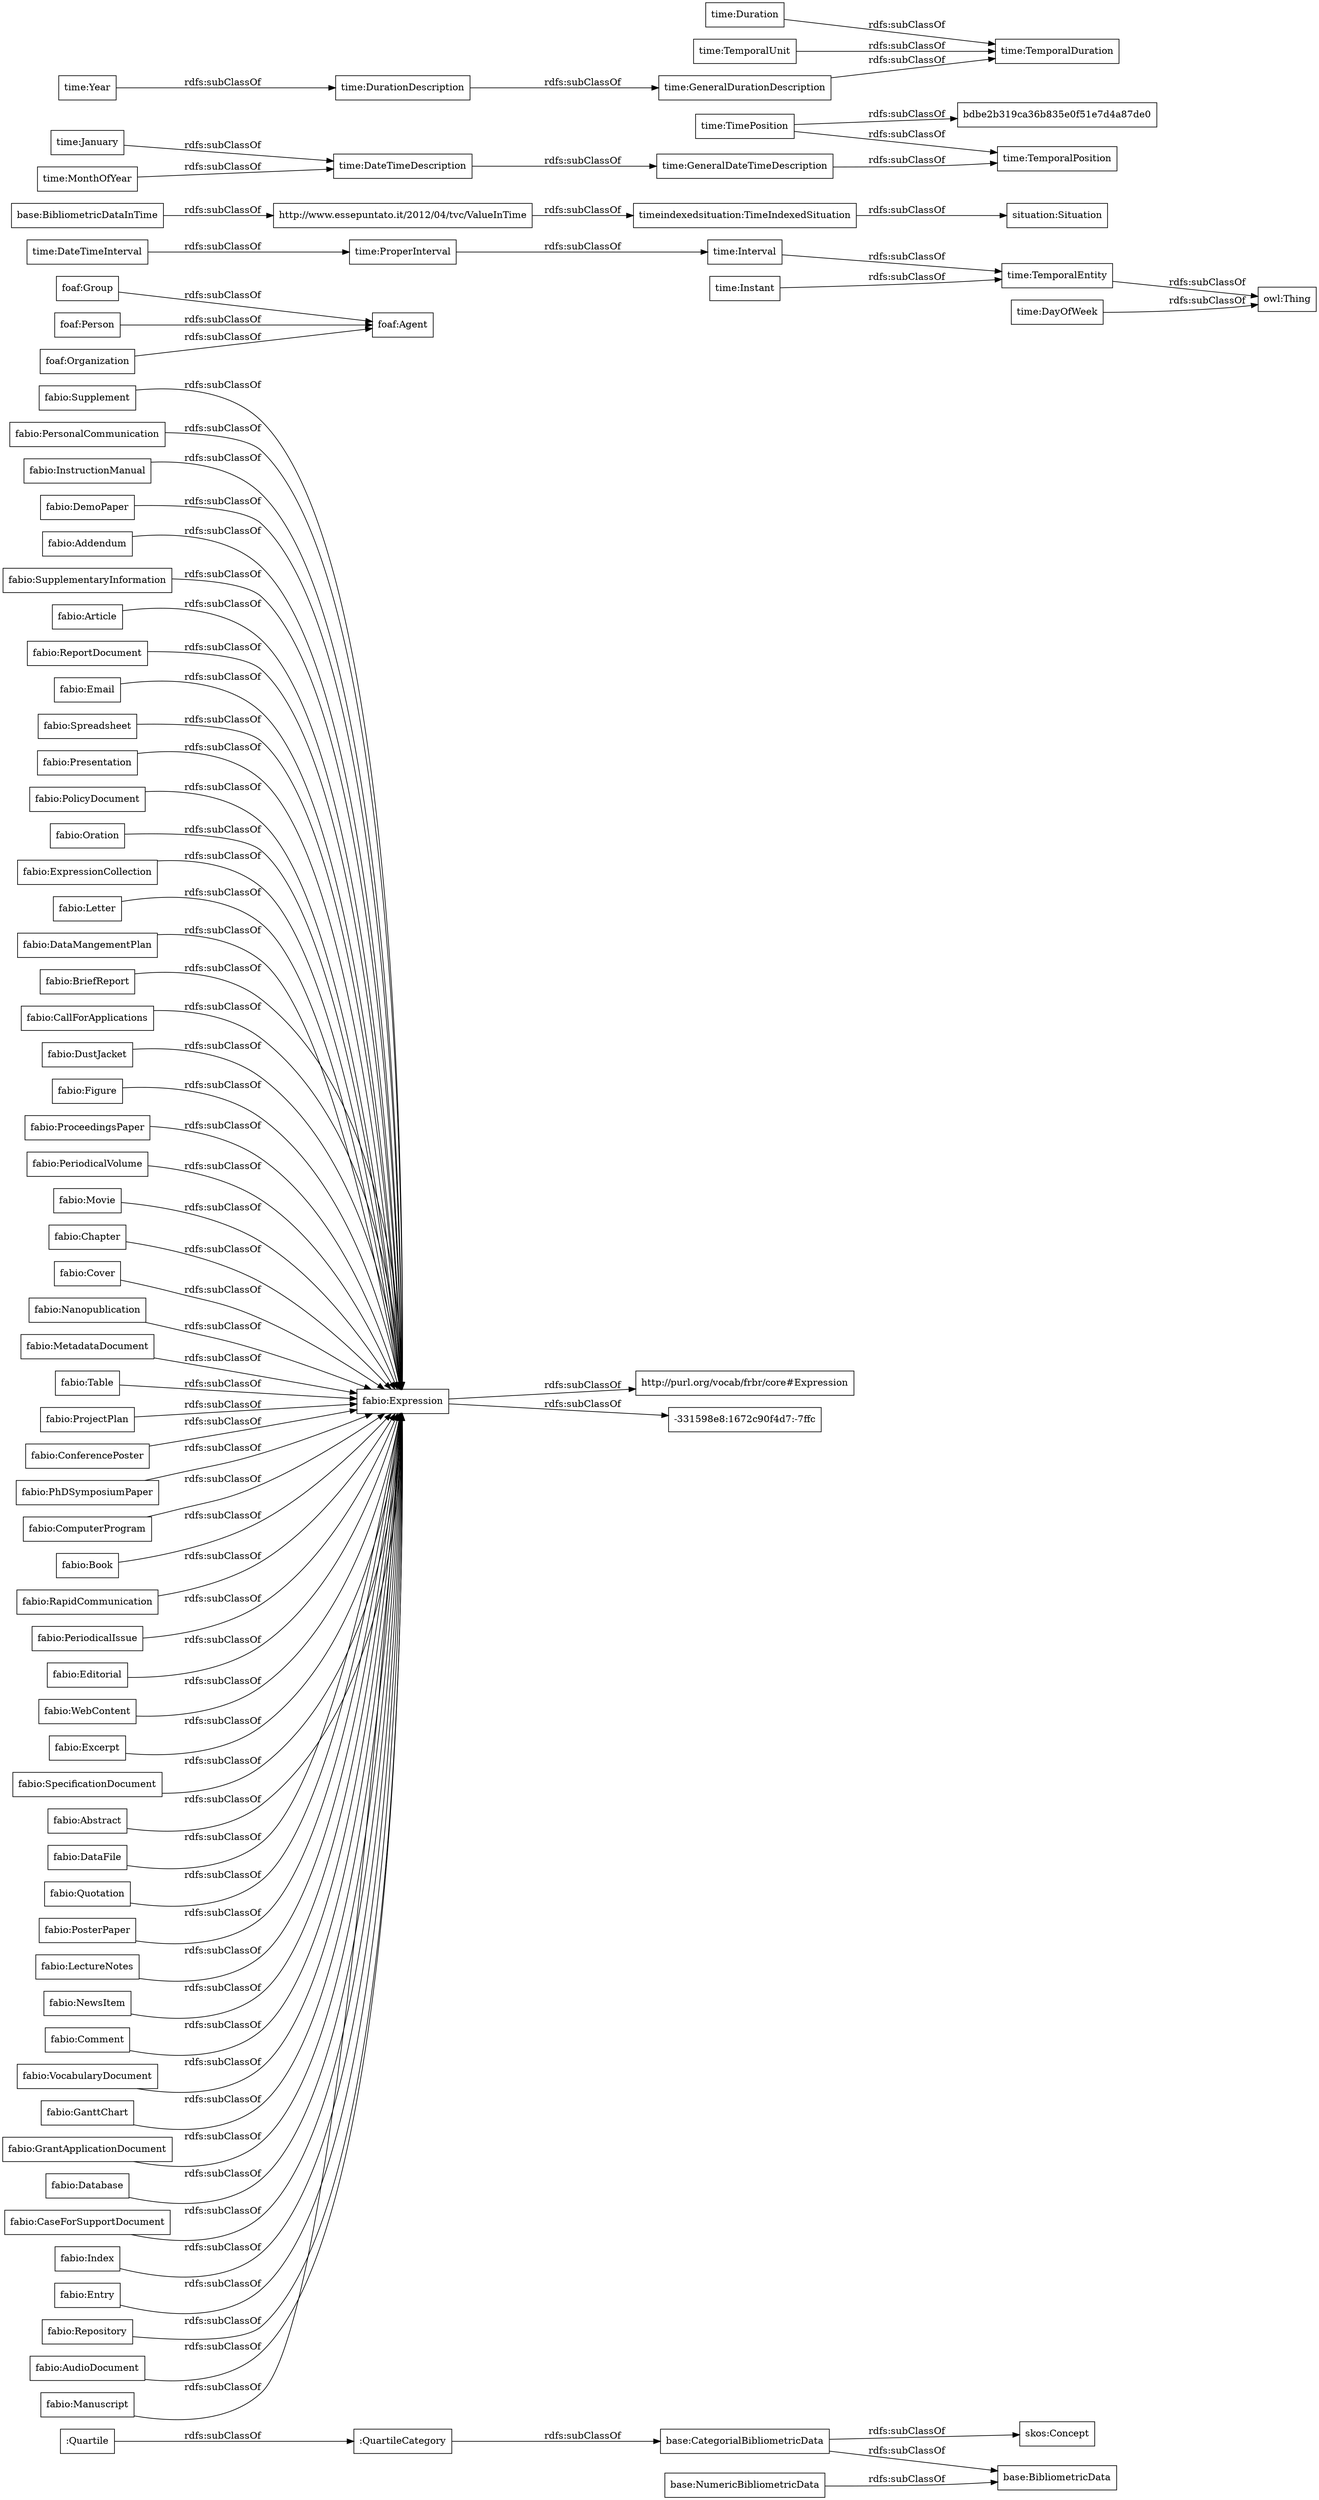 digraph ar2dtool_diagram { 
rankdir=LR;
size="1000"
node [shape = rectangle, color="black"]; ":Quartile" "fabio:Supplement" "fabio:PersonalCommunication" "fabio:InstructionManual" "fabio:DemoPaper" "fabio:Addendum" "fabio:SupplementaryInformation" "fabio:Article" "fabio:ReportDocument" "http://purl.org/vocab/frbr/core#Expression" "fabio:Email" "fabio:Spreadsheet" "fabio:Presentation" "fabio:PolicyDocument" "fabio:Oration" "foaf:Group" "fabio:ExpressionCollection" "fabio:Letter" "fabio:DataMangementPlan" "fabio:BriefReport" "fabio:CallForApplications" "fabio:DustJacket" "foaf:Person" "fabio:Figure" "fabio:ProceedingsPaper" "-331598e8:1672c90f4d7:-7ffc" "fabio:PeriodicalVolume" "fabio:Movie" "fabio:Chapter" "fabio:Cover" "fabio:Nanopublication" "fabio:MetadataDocument" "fabio:Table" "fabio:ProjectPlan" "fabio:ConferencePoster" "fabio:PhDSymposiumPaper" ":QuartileCategory" "fabio:ComputerProgram" "foaf:Organization" "fabio:Book" "fabio:RapidCommunication" "fabio:PeriodicalIssue" "fabio:Editorial" "foaf:Agent" "fabio:WebContent" "fabio:Excerpt" "fabio:SpecificationDocument" "fabio:Abstract" "fabio:DataFile" "fabio:Quotation" "fabio:PosterPaper" "fabio:LectureNotes" "fabio:NewsItem" "fabio:Comment" "fabio:VocabularyDocument" "owl:Thing" "fabio:GanttChart" "fabio:GrantApplicationDocument" "fabio:Database" "fabio:Expression" "fabio:CaseForSupportDocument" "fabio:Index" "fabio:Entry" "fabio:Repository" "fabio:AudioDocument" "fabio:Manuscript" "base:NumericBibliometricData" "base:CategorialBibliometricData" "time:Interval" "skos:Concept" "http://www.essepuntato.it/2012/04/tvc/ValueInTime" "base:BibliometricDataInTime" "base:BibliometricData" "time:GeneralDateTimeDescription" "time:DateTimeInterval" "time:DurationDescription" "time:TemporalDuration" "time:Duration" "time:GeneralDurationDescription" "time:January" "time:ProperInterval" "time:TimePosition" "time:TemporalPosition" "time:TemporalEntity" "time:Year" "time:MonthOfYear" "bdbe2b319ca36b835e0f51e7d4a87de0" "time:DateTimeDescription" "time:TemporalUnit" "time:Instant" "time:DayOfWeek" "timeindexedsituation:TimeIndexedSituation" "situation:Situation" ; /*classes style*/
	"time:DateTimeDescription" -> "time:GeneralDateTimeDescription" [ label = "rdfs:subClassOf" ];
	"fabio:Presentation" -> "fabio:Expression" [ label = "rdfs:subClassOf" ];
	"time:Instant" -> "time:TemporalEntity" [ label = "rdfs:subClassOf" ];
	":Quartile" -> ":QuartileCategory" [ label = "rdfs:subClassOf" ];
	"fabio:PhDSymposiumPaper" -> "fabio:Expression" [ label = "rdfs:subClassOf" ];
	"fabio:Book" -> "fabio:Expression" [ label = "rdfs:subClassOf" ];
	"fabio:Oration" -> "fabio:Expression" [ label = "rdfs:subClassOf" ];
	"fabio:Cover" -> "fabio:Expression" [ label = "rdfs:subClassOf" ];
	"base:BibliometricDataInTime" -> "http://www.essepuntato.it/2012/04/tvc/ValueInTime" [ label = "rdfs:subClassOf" ];
	"http://www.essepuntato.it/2012/04/tvc/ValueInTime" -> "timeindexedsituation:TimeIndexedSituation" [ label = "rdfs:subClassOf" ];
	"fabio:Article" -> "fabio:Expression" [ label = "rdfs:subClassOf" ];
	"time:ProperInterval" -> "time:Interval" [ label = "rdfs:subClassOf" ];
	"fabio:Supplement" -> "fabio:Expression" [ label = "rdfs:subClassOf" ];
	"fabio:BriefReport" -> "fabio:Expression" [ label = "rdfs:subClassOf" ];
	"fabio:ExpressionCollection" -> "fabio:Expression" [ label = "rdfs:subClassOf" ];
	"time:MonthOfYear" -> "time:DateTimeDescription" [ label = "rdfs:subClassOf" ];
	"fabio:MetadataDocument" -> "fabio:Expression" [ label = "rdfs:subClassOf" ];
	"fabio:SpecificationDocument" -> "fabio:Expression" [ label = "rdfs:subClassOf" ];
	"fabio:ProjectPlan" -> "fabio:Expression" [ label = "rdfs:subClassOf" ];
	"fabio:Table" -> "fabio:Expression" [ label = "rdfs:subClassOf" ];
	"fabio:Entry" -> "fabio:Expression" [ label = "rdfs:subClassOf" ];
	"fabio:Editorial" -> "fabio:Expression" [ label = "rdfs:subClassOf" ];
	"fabio:SupplementaryInformation" -> "fabio:Expression" [ label = "rdfs:subClassOf" ];
	"base:NumericBibliometricData" -> "base:BibliometricData" [ label = "rdfs:subClassOf" ];
	"fabio:Addendum" -> "fabio:Expression" [ label = "rdfs:subClassOf" ];
	"time:Duration" -> "time:TemporalDuration" [ label = "rdfs:subClassOf" ];
	"fabio:Letter" -> "fabio:Expression" [ label = "rdfs:subClassOf" ];
	"fabio:DataFile" -> "fabio:Expression" [ label = "rdfs:subClassOf" ];
	"fabio:GanttChart" -> "fabio:Expression" [ label = "rdfs:subClassOf" ];
	":QuartileCategory" -> "base:CategorialBibliometricData" [ label = "rdfs:subClassOf" ];
	"fabio:GrantApplicationDocument" -> "fabio:Expression" [ label = "rdfs:subClassOf" ];
	"fabio:DustJacket" -> "fabio:Expression" [ label = "rdfs:subClassOf" ];
	"fabio:WebContent" -> "fabio:Expression" [ label = "rdfs:subClassOf" ];
	"fabio:Email" -> "fabio:Expression" [ label = "rdfs:subClassOf" ];
	"foaf:Organization" -> "foaf:Agent" [ label = "rdfs:subClassOf" ];
	"fabio:Expression" -> "-331598e8:1672c90f4d7:-7ffc" [ label = "rdfs:subClassOf" ];
	"fabio:Expression" -> "http://purl.org/vocab/frbr/core#Expression" [ label = "rdfs:subClassOf" ];
	"fabio:LectureNotes" -> "fabio:Expression" [ label = "rdfs:subClassOf" ];
	"fabio:PolicyDocument" -> "fabio:Expression" [ label = "rdfs:subClassOf" ];
	"fabio:Figure" -> "fabio:Expression" [ label = "rdfs:subClassOf" ];
	"fabio:Abstract" -> "fabio:Expression" [ label = "rdfs:subClassOf" ];
	"time:TimePosition" -> "bdbe2b319ca36b835e0f51e7d4a87de0" [ label = "rdfs:subClassOf" ];
	"time:TimePosition" -> "time:TemporalPosition" [ label = "rdfs:subClassOf" ];
	"fabio:Spreadsheet" -> "fabio:Expression" [ label = "rdfs:subClassOf" ];
	"timeindexedsituation:TimeIndexedSituation" -> "situation:Situation" [ label = "rdfs:subClassOf" ];
	"time:TemporalEntity" -> "owl:Thing" [ label = "rdfs:subClassOf" ];
	"fabio:PeriodicalIssue" -> "fabio:Expression" [ label = "rdfs:subClassOf" ];
	"fabio:NewsItem" -> "fabio:Expression" [ label = "rdfs:subClassOf" ];
	"fabio:PeriodicalVolume" -> "fabio:Expression" [ label = "rdfs:subClassOf" ];
	"fabio:ComputerProgram" -> "fabio:Expression" [ label = "rdfs:subClassOf" ];
	"fabio:Comment" -> "fabio:Expression" [ label = "rdfs:subClassOf" ];
	"fabio:InstructionManual" -> "fabio:Expression" [ label = "rdfs:subClassOf" ];
	"fabio:Manuscript" -> "fabio:Expression" [ label = "rdfs:subClassOf" ];
	"fabio:Excerpt" -> "fabio:Expression" [ label = "rdfs:subClassOf" ];
	"fabio:ConferencePoster" -> "fabio:Expression" [ label = "rdfs:subClassOf" ];
	"fabio:Repository" -> "fabio:Expression" [ label = "rdfs:subClassOf" ];
	"fabio:Quotation" -> "fabio:Expression" [ label = "rdfs:subClassOf" ];
	"fabio:Movie" -> "fabio:Expression" [ label = "rdfs:subClassOf" ];
	"time:GeneralDurationDescription" -> "time:TemporalDuration" [ label = "rdfs:subClassOf" ];
	"fabio:Nanopublication" -> "fabio:Expression" [ label = "rdfs:subClassOf" ];
	"fabio:DataMangementPlan" -> "fabio:Expression" [ label = "rdfs:subClassOf" ];
	"fabio:CallForApplications" -> "fabio:Expression" [ label = "rdfs:subClassOf" ];
	"time:DateTimeInterval" -> "time:ProperInterval" [ label = "rdfs:subClassOf" ];
	"fabio:PersonalCommunication" -> "fabio:Expression" [ label = "rdfs:subClassOf" ];
	"fabio:DemoPaper" -> "fabio:Expression" [ label = "rdfs:subClassOf" ];
	"fabio:Database" -> "fabio:Expression" [ label = "rdfs:subClassOf" ];
	"fabio:ReportDocument" -> "fabio:Expression" [ label = "rdfs:subClassOf" ];
	"fabio:VocabularyDocument" -> "fabio:Expression" [ label = "rdfs:subClassOf" ];
	"time:Interval" -> "time:TemporalEntity" [ label = "rdfs:subClassOf" ];
	"time:GeneralDateTimeDescription" -> "time:TemporalPosition" [ label = "rdfs:subClassOf" ];
	"foaf:Person" -> "foaf:Agent" [ label = "rdfs:subClassOf" ];
	"time:January" -> "time:DateTimeDescription" [ label = "rdfs:subClassOf" ];
	"fabio:Chapter" -> "fabio:Expression" [ label = "rdfs:subClassOf" ];
	"fabio:Index" -> "fabio:Expression" [ label = "rdfs:subClassOf" ];
	"fabio:CaseForSupportDocument" -> "fabio:Expression" [ label = "rdfs:subClassOf" ];
	"time:DayOfWeek" -> "owl:Thing" [ label = "rdfs:subClassOf" ];
	"foaf:Group" -> "foaf:Agent" [ label = "rdfs:subClassOf" ];
	"time:Year" -> "time:DurationDescription" [ label = "rdfs:subClassOf" ];
	"fabio:PosterPaper" -> "fabio:Expression" [ label = "rdfs:subClassOf" ];
	"time:DurationDescription" -> "time:GeneralDurationDescription" [ label = "rdfs:subClassOf" ];
	"fabio:ProceedingsPaper" -> "fabio:Expression" [ label = "rdfs:subClassOf" ];
	"time:TemporalUnit" -> "time:TemporalDuration" [ label = "rdfs:subClassOf" ];
	"base:CategorialBibliometricData" -> "base:BibliometricData" [ label = "rdfs:subClassOf" ];
	"base:CategorialBibliometricData" -> "skos:Concept" [ label = "rdfs:subClassOf" ];
	"fabio:RapidCommunication" -> "fabio:Expression" [ label = "rdfs:subClassOf" ];
	"fabio:AudioDocument" -> "fabio:Expression" [ label = "rdfs:subClassOf" ];

}
